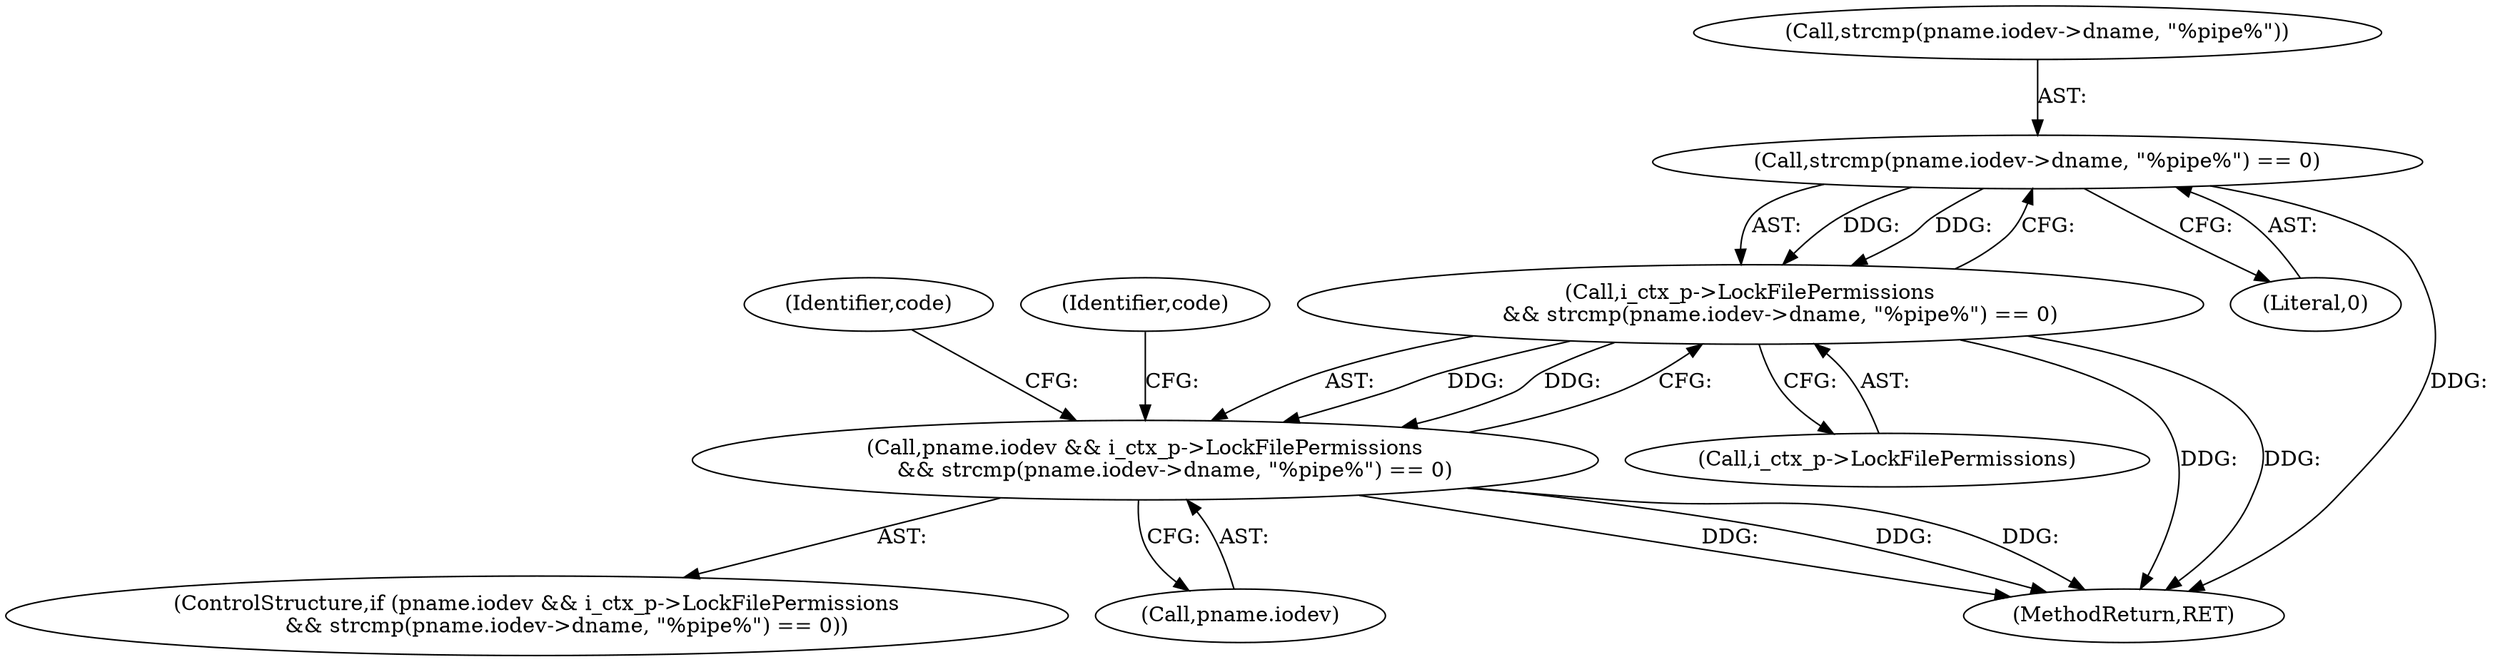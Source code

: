 digraph "0_ghostscript_b60d50b7567369ad856cebe1efb6cd7dd2284219@API" {
"1000149" [label="(Call,strcmp(pname.iodev->dname, \"%pipe%\") == 0)"];
"1000145" [label="(Call,i_ctx_p->LockFilePermissions\n         && strcmp(pname.iodev->dname, \"%pipe%\") == 0)"];
"1000141" [label="(Call,pname.iodev && i_ctx_p->LockFilePermissions\n         && strcmp(pname.iodev->dname, \"%pipe%\") == 0)"];
"1000141" [label="(Call,pname.iodev && i_ctx_p->LockFilePermissions\n         && strcmp(pname.iodev->dname, \"%pipe%\") == 0)"];
"1000166" [label="(Identifier,code)"];
"1000140" [label="(ControlStructure,if (pname.iodev && i_ctx_p->LockFilePermissions\n         && strcmp(pname.iodev->dname, \"%pipe%\") == 0))"];
"1000142" [label="(Call,pname.iodev)"];
"1000149" [label="(Call,strcmp(pname.iodev->dname, \"%pipe%\") == 0)"];
"1000145" [label="(Call,i_ctx_p->LockFilePermissions\n         && strcmp(pname.iodev->dname, \"%pipe%\") == 0)"];
"1000150" [label="(Call,strcmp(pname.iodev->dname, \"%pipe%\"))"];
"1000160" [label="(Identifier,code)"];
"1000146" [label="(Call,i_ctx_p->LockFilePermissions)"];
"1000157" [label="(Literal,0)"];
"1000174" [label="(MethodReturn,RET)"];
"1000149" -> "1000145"  [label="AST: "];
"1000149" -> "1000157"  [label="CFG: "];
"1000150" -> "1000149"  [label="AST: "];
"1000157" -> "1000149"  [label="AST: "];
"1000145" -> "1000149"  [label="CFG: "];
"1000149" -> "1000174"  [label="DDG: "];
"1000149" -> "1000145"  [label="DDG: "];
"1000149" -> "1000145"  [label="DDG: "];
"1000145" -> "1000141"  [label="AST: "];
"1000145" -> "1000146"  [label="CFG: "];
"1000146" -> "1000145"  [label="AST: "];
"1000141" -> "1000145"  [label="CFG: "];
"1000145" -> "1000174"  [label="DDG: "];
"1000145" -> "1000174"  [label="DDG: "];
"1000145" -> "1000141"  [label="DDG: "];
"1000145" -> "1000141"  [label="DDG: "];
"1000141" -> "1000140"  [label="AST: "];
"1000141" -> "1000142"  [label="CFG: "];
"1000142" -> "1000141"  [label="AST: "];
"1000160" -> "1000141"  [label="CFG: "];
"1000166" -> "1000141"  [label="CFG: "];
"1000141" -> "1000174"  [label="DDG: "];
"1000141" -> "1000174"  [label="DDG: "];
"1000141" -> "1000174"  [label="DDG: "];
}
